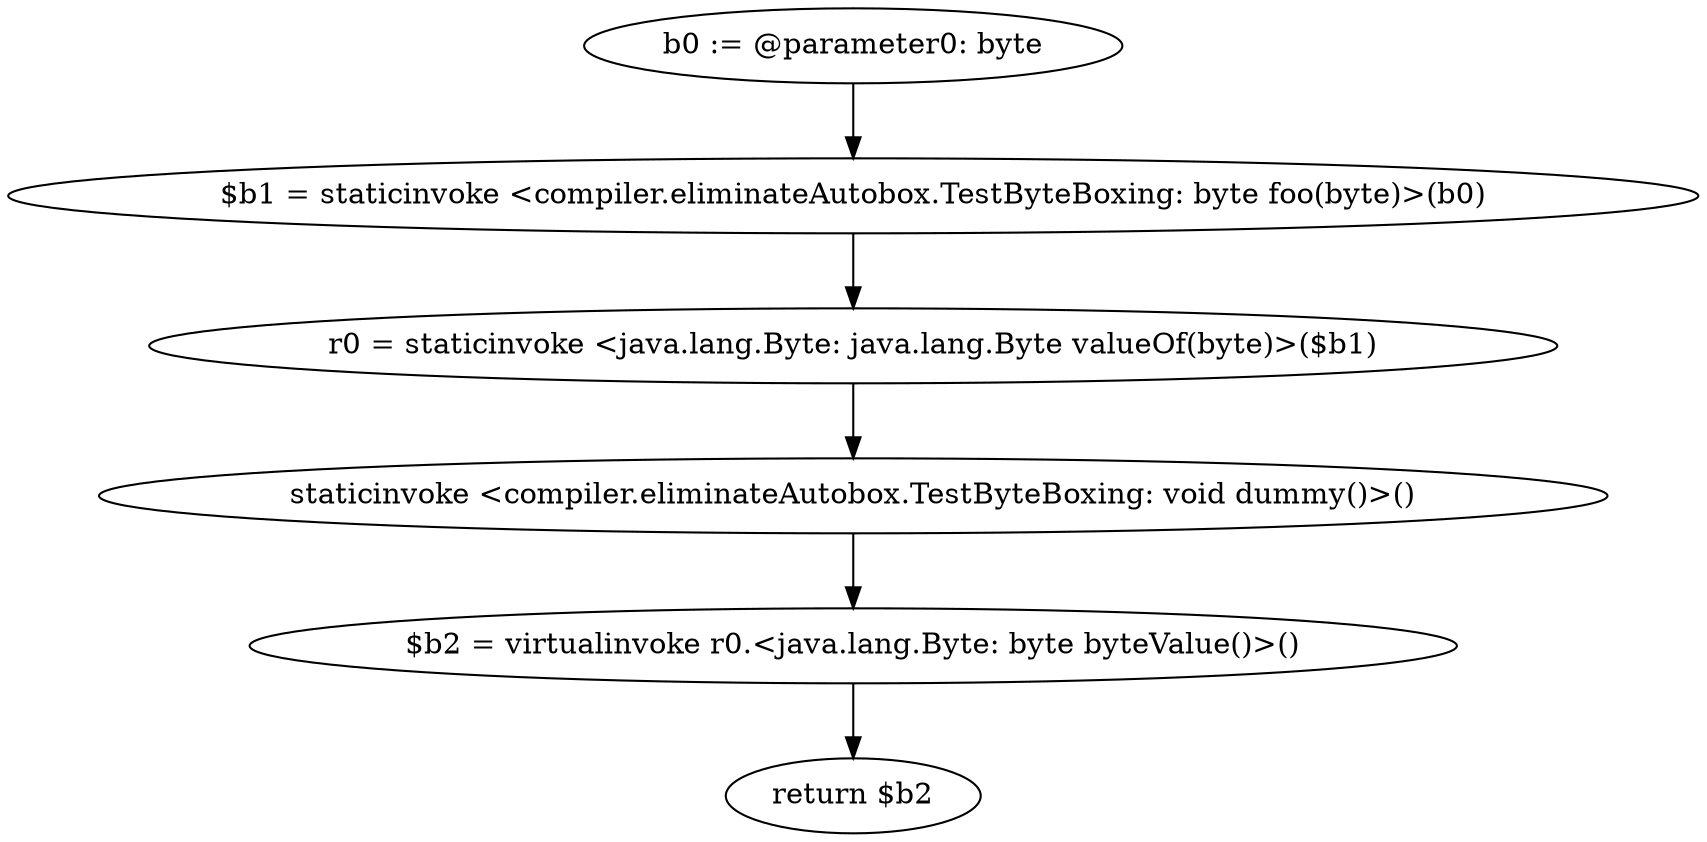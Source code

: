 digraph "unitGraph" {
    "b0 := @parameter0: byte"
    "$b1 = staticinvoke <compiler.eliminateAutobox.TestByteBoxing: byte foo(byte)>(b0)"
    "r0 = staticinvoke <java.lang.Byte: java.lang.Byte valueOf(byte)>($b1)"
    "staticinvoke <compiler.eliminateAutobox.TestByteBoxing: void dummy()>()"
    "$b2 = virtualinvoke r0.<java.lang.Byte: byte byteValue()>()"
    "return $b2"
    "b0 := @parameter0: byte"->"$b1 = staticinvoke <compiler.eliminateAutobox.TestByteBoxing: byte foo(byte)>(b0)";
    "$b1 = staticinvoke <compiler.eliminateAutobox.TestByteBoxing: byte foo(byte)>(b0)"->"r0 = staticinvoke <java.lang.Byte: java.lang.Byte valueOf(byte)>($b1)";
    "r0 = staticinvoke <java.lang.Byte: java.lang.Byte valueOf(byte)>($b1)"->"staticinvoke <compiler.eliminateAutobox.TestByteBoxing: void dummy()>()";
    "staticinvoke <compiler.eliminateAutobox.TestByteBoxing: void dummy()>()"->"$b2 = virtualinvoke r0.<java.lang.Byte: byte byteValue()>()";
    "$b2 = virtualinvoke r0.<java.lang.Byte: byte byteValue()>()"->"return $b2";
}
